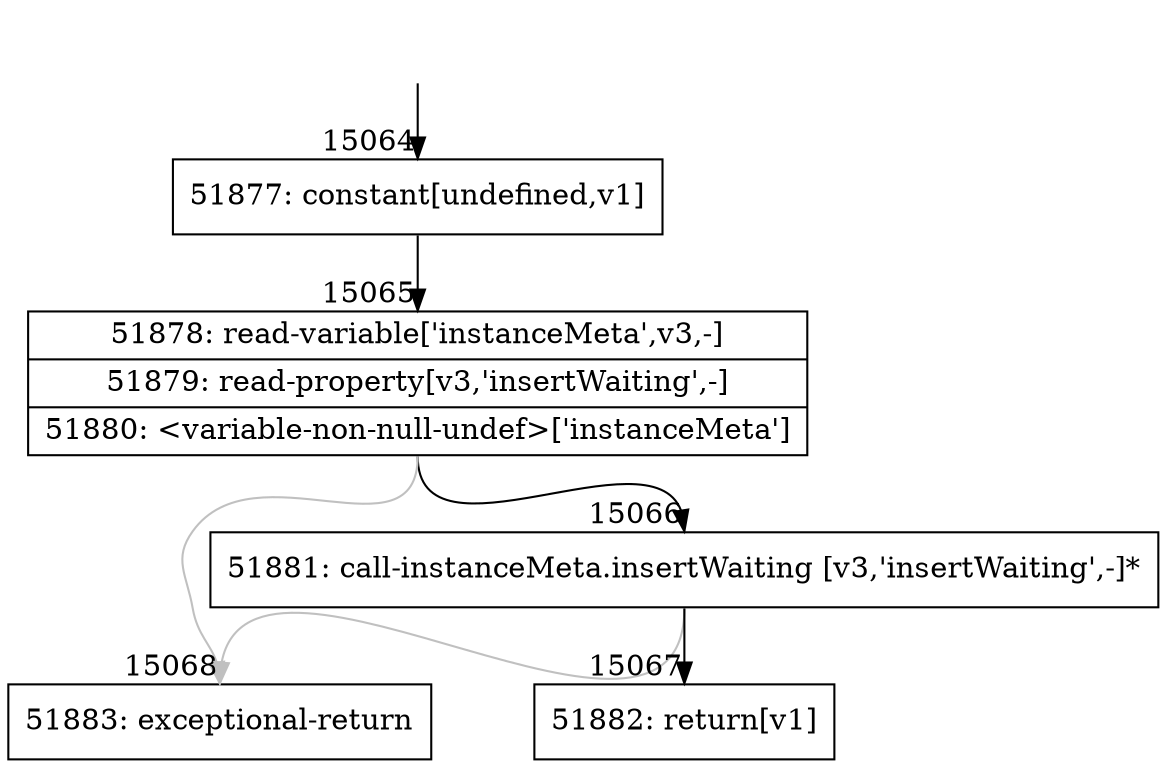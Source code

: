 digraph {
rankdir="TD"
BB_entry1271[shape=none,label=""];
BB_entry1271 -> BB15064 [tailport=s, headport=n, headlabel="    15064"]
BB15064 [shape=record label="{51877: constant[undefined,v1]}" ] 
BB15064 -> BB15065 [tailport=s, headport=n, headlabel="      15065"]
BB15065 [shape=record label="{51878: read-variable['instanceMeta',v3,-]|51879: read-property[v3,'insertWaiting',-]|51880: \<variable-non-null-undef\>['instanceMeta']}" ] 
BB15065 -> BB15066 [tailport=s, headport=n, headlabel="      15066"]
BB15065 -> BB15068 [tailport=s, headport=n, color=gray, headlabel="      15068"]
BB15066 [shape=record label="{51881: call-instanceMeta.insertWaiting [v3,'insertWaiting',-]*}" ] 
BB15066 -> BB15067 [tailport=s, headport=n, headlabel="      15067"]
BB15066 -> BB15068 [tailport=s, headport=n, color=gray]
BB15067 [shape=record label="{51882: return[v1]}" ] 
BB15068 [shape=record label="{51883: exceptional-return}" ] 
//#$~ 27765
}
